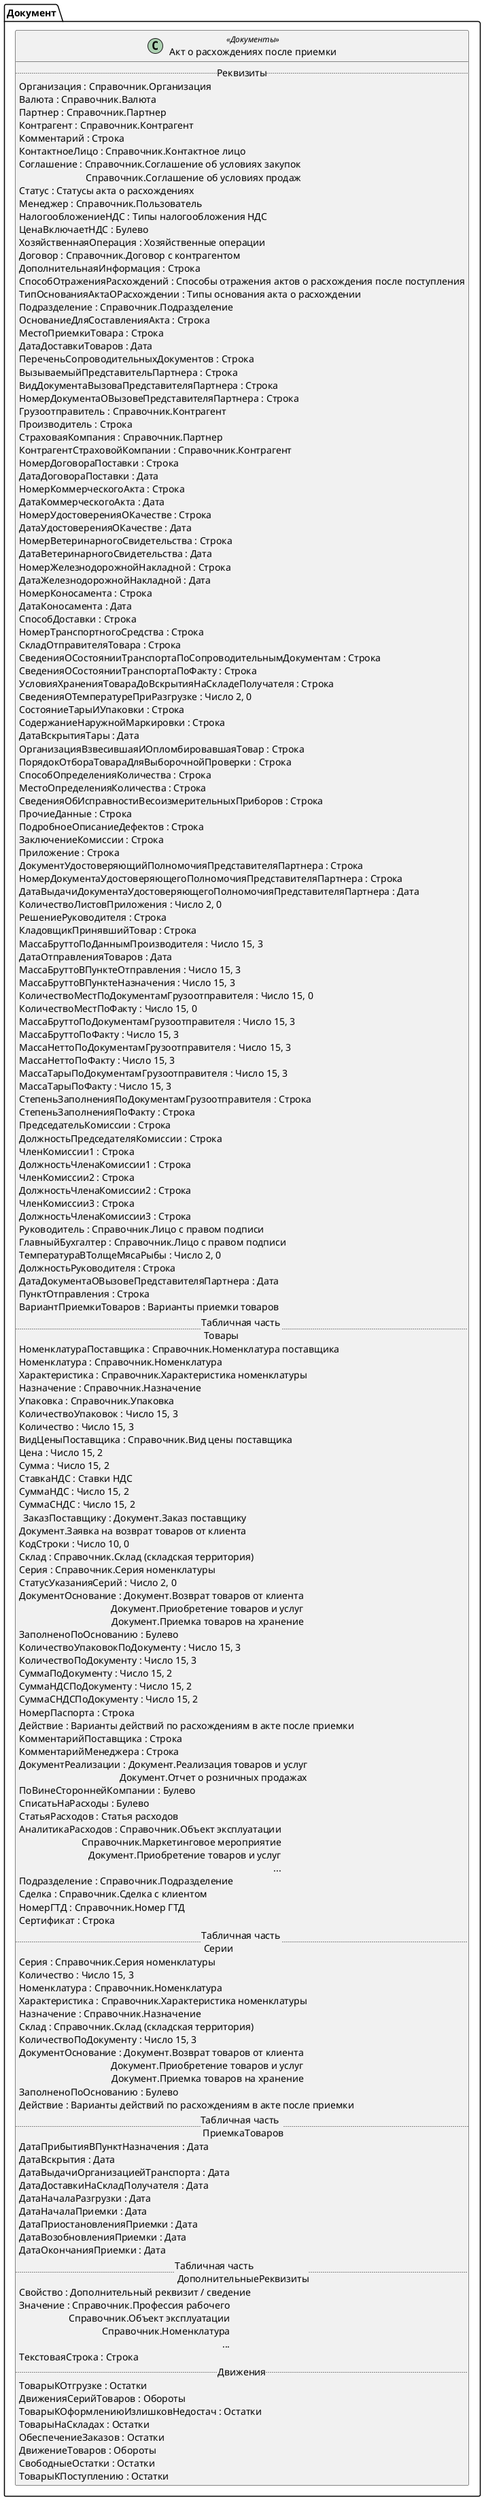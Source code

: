 ﻿@startuml АктОРасхожденияхПослеПриемки
'!include templates.wsd
'..\include templates.wsd
class Документ.АктОРасхожденияхПослеПриемки as "Акт о расхождениях после приемки" <<Документы>>
{
..Реквизиты..
Организация : Справочник.Организация
Валюта : Справочник.Валюта
Партнер : Справочник.Партнер
Контрагент : Справочник.Контрагент
Комментарий : Строка
КонтактноеЛицо : Справочник.Контактное лицо
Соглашение : Справочник.Соглашение об условиях закупок\rСправочник.Соглашение об условиях продаж
Статус : Статусы акта о расхождениях
Менеджер : Справочник.Пользователь
НалогообложениеНДС : Типы налогообложения НДС
ЦенаВключаетНДС : Булево
ХозяйственнаяОперация : Хозяйственные операции
Договор : Справочник.Договор с контрагентом
ДополнительнаяИнформация : Строка
СпособОтраженияРасхождений : Способы отражения актов о расхождения после поступления
ТипОснованияАктаОРасхождении : Типы основания акта о расхождении
Подразделение : Справочник.Подразделение
ОснованиеДляСоставленияАкта : Строка
МестоПриемкиТовара : Строка
ДатаДоставкиТоваров : Дата
ПереченьСопроводительныхДокументов : Строка
ВызываемыйПредставительПартнера : Строка
ВидДокументаВызоваПредставителяПартнера : Строка
НомерДокументаОВызовеПредставителяПартнера : Строка
Грузоотправитель : Справочник.Контрагент
Производитель : Строка
СтраховаяКомпания : Справочник.Партнер
КонтрагентСтраховойКомпании : Справочник.Контрагент
НомерДоговораПоставки : Строка
ДатаДоговораПоставки : Дата
НомерКоммерческогоАкта : Строка
ДатаКоммерческогоАкта : Дата
НомерУдостоверенияОКачестве : Строка
ДатаУдостоверенияОКачестве : Дата
НомерВетеринарногоСвидетельства : Строка
ДатаВетеринарногоСвидетельства : Дата
НомерЖелезнодорожнойНакладной : Строка
ДатаЖелезнодорожнойНакладной : Дата
НомерКоносамента : Строка
ДатаКоносамента : Дата
СпособДоставки : Строка
НомерТранспортногоСредства : Строка
СкладОтправителяТовара : Строка
СведенияОСостоянииТранспортаПоСопроводительнымДокументам : Строка
СведенияОСостоянииТранспортаПоФакту : Строка
УсловияХраненияТовараДоВскрытияНаСкладеПолучателя : Строка
СведенияОТемпературеПриРазгрузке : Число 2, 0
СостояниеТарыИУпаковки : Строка
СодержаниеНаружнойМаркировки : Строка
ДатаВскрытияТары : Дата
ОрганизацияВзвесившаяИОпломбировавшаяТовар : Строка
ПорядокОтбораТовараДляВыборочнойПроверки : Строка
СпособОпределенияКоличества : Строка
МестоОпределенияКоличества : Строка
СведенияОбИсправностиВесоизмерительныхПриборов : Строка
ПрочиеДанные : Строка
ПодробноеОписаниеДефектов : Строка
ЗаключениеКомиссии : Строка
Приложение : Строка
ДокументУдостоверяющийПолномочияПредставителяПартнера : Строка
НомерДокументаУдостоверяющегоПолномочияПредставителяПартнера : Строка
ДатаВыдачиДокументаУдостоверяющегоПолномочияПредставителяПартнера : Дата
КоличествоЛистовПриложения : Число 2, 0
РешениеРуководителя : Строка
КладовщикПринявшийТовар : Строка
МассаБруттоПоДаннымПроизводителя : Число 15, 3
ДатаОтправленияТоваров : Дата
МассаБруттоВПунктеОтправления : Число 15, 3
МассаБруттоВПунктеНазначения : Число 15, 3
КоличествоМестПоДокументамГрузоотправителя : Число 15, 0
КоличествоМестПоФакту : Число 15, 0
МассаБруттоПоДокументамГрузоотправителя : Число 15, 3
МассаБруттоПоФакту : Число 15, 3
МассаНеттоПоДокументамГрузоотправителя : Число 15, 3
МассаНеттоПоФакту : Число 15, 3
МассаТарыПоДокументамГрузоотправителя : Число 15, 3
МассаТарыПоФакту : Число 15, 3
СтепеньЗаполненияПоДокументамГрузоотправителя : Строка
СтепеньЗаполненияПоФакту : Строка
ПредседательКомиссии : Строка
ДолжностьПредседателяКомиссии : Строка
ЧленКомиссии1 : Строка
ДолжностьЧленаКомиссии1 : Строка
ЧленКомиссии2 : Строка
ДолжностьЧленаКомиссии2 : Строка
ЧленКомиссии3 : Строка
ДолжностьЧленаКомиссии3 : Строка
Руководитель : Справочник.Лицо с правом подписи
ГлавныйБухгалтер : Справочник.Лицо с правом подписи
ТемператураВТолщеМясаРыбы : Число 2, 0
ДолжностьРуководителя : Строка
ДатаДокументаОВызовеПредставителяПартнера : Дата
ПунктОтправления : Строка
ВариантПриемкиТоваров : Варианты приемки товаров
..Табличная часть \n Товары..
НоменклатураПоставщика : Справочник.Номенклатура поставщика
Номенклатура : Справочник.Номенклатура
Характеристика : Справочник.Характеристика номенклатуры
Назначение : Справочник.Назначение
Упаковка : Справочник.Упаковка
КоличествоУпаковок : Число 15, 3
Количество : Число 15, 3
ВидЦеныПоставщика : Справочник.Вид цены поставщика
Цена : Число 15, 2
Сумма : Число 15, 2
СтавкаНДС : Ставки НДС
СуммаНДС : Число 15, 2
СуммаСНДС : Число 15, 2
ЗаказПоставщику : Документ.Заказ поставщику\rДокумент.Заявка на возврат товаров от клиента
КодСтроки : Число 10, 0
Склад : Справочник.Склад (складская территория)
Серия : Справочник.Серия номенклатуры
СтатусУказанияСерий : Число 2, 0
ДокументОснование : Документ.Возврат товаров от клиента\rДокумент.Приобретение товаров и услуг\rДокумент.Приемка товаров на хранение
ЗаполненоПоОснованию : Булево
КоличествоУпаковокПоДокументу : Число 15, 3
КоличествоПоДокументу : Число 15, 3
СуммаПоДокументу : Число 15, 2
СуммаНДСПоДокументу : Число 15, 2
СуммаСНДСПоДокументу : Число 15, 2
НомерПаспорта : Строка
Действие : Варианты действий по расхождениям в акте после приемки
КомментарийПоставщика : Строка
КомментарийМенеджера : Строка
ДокументРеализации : Документ.Реализация товаров и услуг\rДокумент.Отчет о розничных продажах
ПоВинеСтороннейКомпании : Булево
СписатьНаРасходы : Булево
СтатьяРасходов : Статья расходов
АналитикаРасходов : Справочник.Объект эксплуатации\rСправочник.Маркетинговое мероприятие\rДокумент.Приобретение товаров и услуг\r...
Подразделение : Справочник.Подразделение
Сделка : Справочник.Сделка с клиентом
НомерГТД : Справочник.Номер ГТД
Сертификат : Строка
..Табличная часть \n Серии..
Серия : Справочник.Серия номенклатуры
Количество : Число 15, 3
Номенклатура : Справочник.Номенклатура
Характеристика : Справочник.Характеристика номенклатуры
Назначение : Справочник.Назначение
Склад : Справочник.Склад (складская территория)
КоличествоПоДокументу : Число 15, 3
ДокументОснование : Документ.Возврат товаров от клиента\rДокумент.Приобретение товаров и услуг\rДокумент.Приемка товаров на хранение
ЗаполненоПоОснованию : Булево
Действие : Варианты действий по расхождениям в акте после приемки
..Табличная часть \n ПриемкаТоваров..
ДатаПрибытияВПунктНазначения : Дата
ДатаВскрытия : Дата
ДатаВыдачиОрганизациейТранспорта : Дата
ДатаДоставкиНаСкладПолучателя : Дата
ДатаНачалаРазгрузки : Дата
ДатаНачалаПриемки : Дата
ДатаПриостановленияПриемки : Дата
ДатаВозобновленияПриемки : Дата
ДатаОкончанияПриемки : Дата
..Табличная часть \n ДополнительныеРеквизиты..
Свойство : Дополнительный реквизит / сведение
Значение : Справочник.Профессия рабочего\rСправочник.Объект эксплуатации\rСправочник.Номенклатура\r...
ТекстоваяСтрока : Строка
..Движения..
ТоварыКОтгрузке : Остатки
ДвиженияСерийТоваров : Обороты
ТоварыКОформлениюИзлишковНедостач : Остатки
ТоварыНаСкладах : Остатки
ОбеспечениеЗаказов : Остатки
ДвижениеТоваров : Обороты
СвободныеОстатки : Остатки
ТоварыКПоступлению : Остатки
}
@enduml
